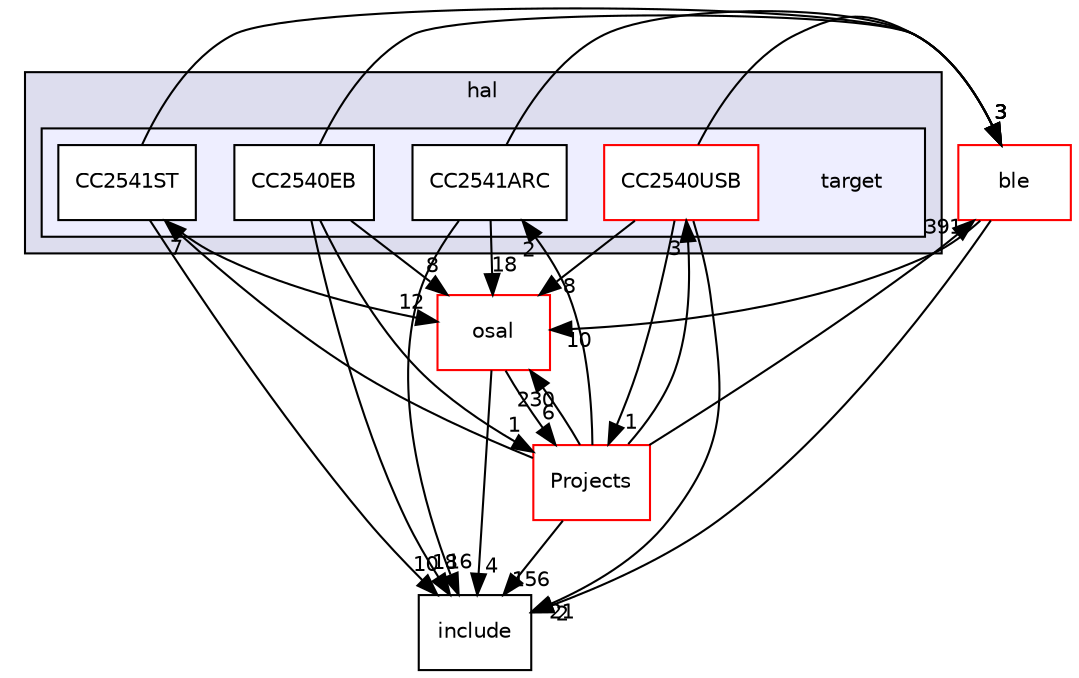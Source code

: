 digraph "C:/Work.git/ble/BLE-CC254x-1.4.0/Components/hal/target" {
  compound=true
  node [ fontsize="10", fontname="Helvetica"];
  edge [ labelfontsize="10", labelfontname="Helvetica"];
  subgraph clusterdir_cee72f2caaa4e11cc73a20c481630d7d {
    graph [ bgcolor="#ddddee", pencolor="black", label="hal" fontname="Helvetica", fontsize="10", URL="dir_cee72f2caaa4e11cc73a20c481630d7d.html"]
  subgraph clusterdir_79867391b942fc5cf2e574a1b15c1536 {
    graph [ bgcolor="#eeeeff", pencolor="black", label="" URL="dir_79867391b942fc5cf2e574a1b15c1536.html"];
    dir_79867391b942fc5cf2e574a1b15c1536 [shape=plaintext label="target"];
    dir_96de68a03b16278141c32c8410e5f89d [shape=box label="CC2540EB" color="black" fillcolor="white" style="filled" URL="dir_96de68a03b16278141c32c8410e5f89d.html"];
    dir_ef4bac48dca1a10de5af140476f86789 [shape=box label="CC2540USB" color="red" fillcolor="white" style="filled" URL="dir_ef4bac48dca1a10de5af140476f86789.html"];
    dir_3a4896b242b0c242ff66b098c1ee667e [shape=box label="CC2541ARC" color="black" fillcolor="white" style="filled" URL="dir_3a4896b242b0c242ff66b098c1ee667e.html"];
    dir_6e3f5d3b3bcb350ef09348caaa098723 [shape=box label="CC2541ST" color="black" fillcolor="white" style="filled" URL="dir_6e3f5d3b3bcb350ef09348caaa098723.html"];
  }
  }
  dir_e1aac31daf66ec93c0661b06388bf615 [shape=box label="ble" fillcolor="white" style="filled" color="red" URL="dir_e1aac31daf66ec93c0661b06388bf615.html"];
  dir_781362c2f1976cc08ba92fa142a04878 [shape=box label="osal" fillcolor="white" style="filled" color="red" URL="dir_781362c2f1976cc08ba92fa142a04878.html"];
  dir_a290a1bf70da03a008194e36703a796c [shape=box label="Projects" fillcolor="white" style="filled" color="red" URL="dir_a290a1bf70da03a008194e36703a796c.html"];
  dir_38572fbf8179f88edbe09e16e6bbd922 [shape=box label="include" URL="dir_38572fbf8179f88edbe09e16e6bbd922.html"];
  dir_e1aac31daf66ec93c0661b06388bf615->dir_781362c2f1976cc08ba92fa142a04878 [headlabel="10", labeldistance=1.5 headhref="dir_000002_000034.html"];
  dir_e1aac31daf66ec93c0661b06388bf615->dir_38572fbf8179f88edbe09e16e6bbd922 [headlabel="2", labeldistance=1.5 headhref="dir_000002_000013.html"];
  dir_3a4896b242b0c242ff66b098c1ee667e->dir_e1aac31daf66ec93c0661b06388bf615 [headlabel="3", labeldistance=1.5 headhref="dir_000012_000002.html"];
  dir_3a4896b242b0c242ff66b098c1ee667e->dir_781362c2f1976cc08ba92fa142a04878 [headlabel="18", labeldistance=1.5 headhref="dir_000012_000034.html"];
  dir_3a4896b242b0c242ff66b098c1ee667e->dir_38572fbf8179f88edbe09e16e6bbd922 [headlabel="16", labeldistance=1.5 headhref="dir_000012_000013.html"];
  dir_96de68a03b16278141c32c8410e5f89d->dir_e1aac31daf66ec93c0661b06388bf615 [headlabel="3", labeldistance=1.5 headhref="dir_000021_000002.html"];
  dir_96de68a03b16278141c32c8410e5f89d->dir_781362c2f1976cc08ba92fa142a04878 [headlabel="8", labeldistance=1.5 headhref="dir_000021_000034.html"];
  dir_96de68a03b16278141c32c8410e5f89d->dir_a290a1bf70da03a008194e36703a796c [headlabel="1", labeldistance=1.5 headhref="dir_000021_000014.html"];
  dir_96de68a03b16278141c32c8410e5f89d->dir_38572fbf8179f88edbe09e16e6bbd922 [headlabel="18", labeldistance=1.5 headhref="dir_000021_000013.html"];
  dir_6e3f5d3b3bcb350ef09348caaa098723->dir_e1aac31daf66ec93c0661b06388bf615 [headlabel="3", labeldistance=1.5 headhref="dir_000011_000002.html"];
  dir_6e3f5d3b3bcb350ef09348caaa098723->dir_781362c2f1976cc08ba92fa142a04878 [headlabel="12", labeldistance=1.5 headhref="dir_000011_000034.html"];
  dir_6e3f5d3b3bcb350ef09348caaa098723->dir_38572fbf8179f88edbe09e16e6bbd922 [headlabel="10", labeldistance=1.5 headhref="dir_000011_000013.html"];
  dir_781362c2f1976cc08ba92fa142a04878->dir_a290a1bf70da03a008194e36703a796c [headlabel="6", labeldistance=1.5 headhref="dir_000034_000014.html"];
  dir_781362c2f1976cc08ba92fa142a04878->dir_38572fbf8179f88edbe09e16e6bbd922 [headlabel="4", labeldistance=1.5 headhref="dir_000034_000013.html"];
  dir_ef4bac48dca1a10de5af140476f86789->dir_e1aac31daf66ec93c0661b06388bf615 [headlabel="3", labeldistance=1.5 headhref="dir_000022_000002.html"];
  dir_ef4bac48dca1a10de5af140476f86789->dir_781362c2f1976cc08ba92fa142a04878 [headlabel="8", labeldistance=1.5 headhref="dir_000022_000034.html"];
  dir_ef4bac48dca1a10de5af140476f86789->dir_a290a1bf70da03a008194e36703a796c [headlabel="1", labeldistance=1.5 headhref="dir_000022_000014.html"];
  dir_ef4bac48dca1a10de5af140476f86789->dir_38572fbf8179f88edbe09e16e6bbd922 [headlabel="21", labeldistance=1.5 headhref="dir_000022_000013.html"];
  dir_a290a1bf70da03a008194e36703a796c->dir_e1aac31daf66ec93c0661b06388bf615 [headlabel="391", labeldistance=1.5 headhref="dir_000014_000002.html"];
  dir_a290a1bf70da03a008194e36703a796c->dir_3a4896b242b0c242ff66b098c1ee667e [headlabel="2", labeldistance=1.5 headhref="dir_000014_000012.html"];
  dir_a290a1bf70da03a008194e36703a796c->dir_6e3f5d3b3bcb350ef09348caaa098723 [headlabel="7", labeldistance=1.5 headhref="dir_000014_000011.html"];
  dir_a290a1bf70da03a008194e36703a796c->dir_781362c2f1976cc08ba92fa142a04878 [headlabel="230", labeldistance=1.5 headhref="dir_000014_000034.html"];
  dir_a290a1bf70da03a008194e36703a796c->dir_ef4bac48dca1a10de5af140476f86789 [headlabel="3", labeldistance=1.5 headhref="dir_000014_000022.html"];
  dir_a290a1bf70da03a008194e36703a796c->dir_38572fbf8179f88edbe09e16e6bbd922 [headlabel="156", labeldistance=1.5 headhref="dir_000014_000013.html"];
}
